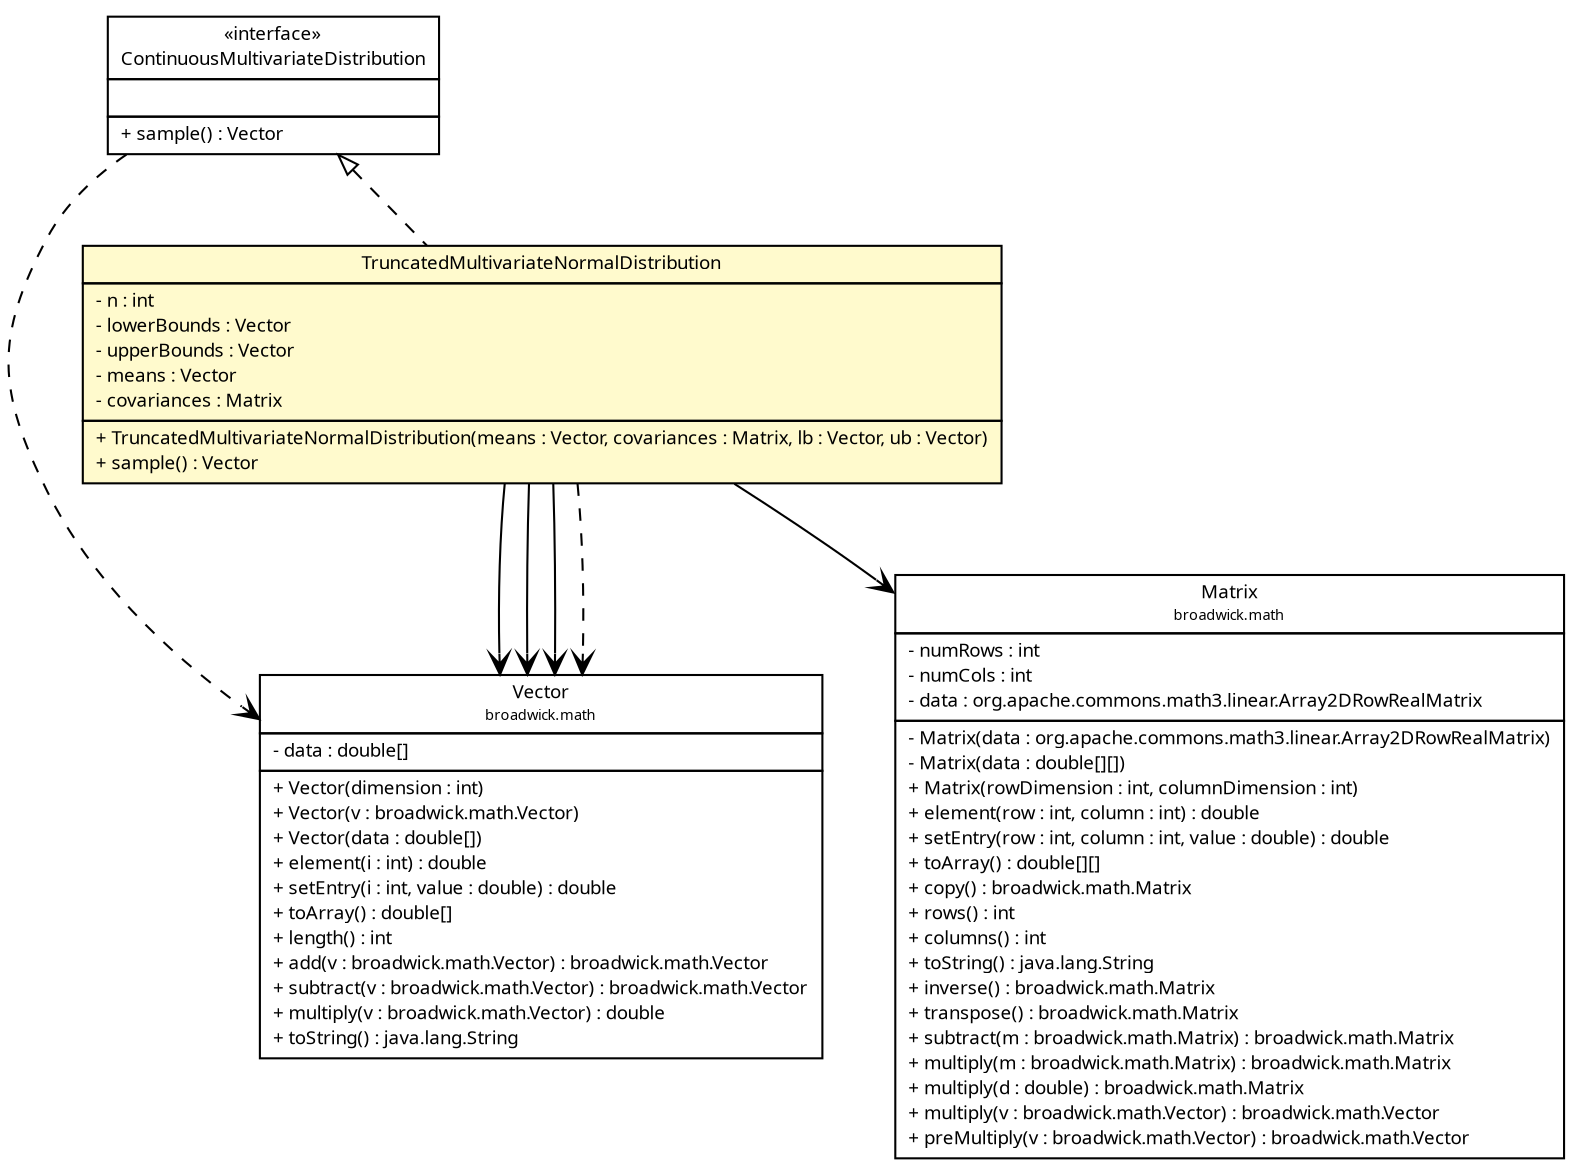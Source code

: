 #!/usr/local/bin/dot
#
# Class diagram 
# Generated by UMLGraph version R5_6 (http://www.umlgraph.org/)
#

digraph G {
	edge [fontname="Trebuchet MS",fontsize=10,labelfontname="Trebuchet MS",labelfontsize=10];
	node [fontname="Trebuchet MS",fontsize=10,shape=plaintext];
	nodesep=0.25;
	ranksep=0.5;
	// broadwick.math.Vector
	c25916 [label=<<table title="broadwick.math.Vector" border="0" cellborder="1" cellspacing="0" cellpadding="2" port="p" href="../../math/Vector.html">
		<tr><td><table border="0" cellspacing="0" cellpadding="1">
<tr><td align="center" balign="center"><font face="Trebuchet MS"> Vector </font></td></tr>
<tr><td align="center" balign="center"><font face="Trebuchet MS" point-size="7.0"> broadwick.math </font></td></tr>
		</table></td></tr>
		<tr><td><table border="0" cellspacing="0" cellpadding="1">
<tr><td align="left" balign="left"> - data : double[] </td></tr>
		</table></td></tr>
		<tr><td><table border="0" cellspacing="0" cellpadding="1">
<tr><td align="left" balign="left"> + Vector(dimension : int) </td></tr>
<tr><td align="left" balign="left"> + Vector(v : broadwick.math.Vector) </td></tr>
<tr><td align="left" balign="left"> + Vector(data : double[]) </td></tr>
<tr><td align="left" balign="left"> + element(i : int) : double </td></tr>
<tr><td align="left" balign="left"> + setEntry(i : int, value : double) : double </td></tr>
<tr><td align="left" balign="left"> + toArray() : double[] </td></tr>
<tr><td align="left" balign="left"> + length() : int </td></tr>
<tr><td align="left" balign="left"> + add(v : broadwick.math.Vector) : broadwick.math.Vector </td></tr>
<tr><td align="left" balign="left"> + subtract(v : broadwick.math.Vector) : broadwick.math.Vector </td></tr>
<tr><td align="left" balign="left"> + multiply(v : broadwick.math.Vector) : double </td></tr>
<tr><td align="left" balign="left"> + toString() : java.lang.String </td></tr>
		</table></td></tr>
		</table>>, URL="../../math/Vector.html", fontname="Trebuchet MS", fontcolor="black", fontsize=9.0];
	// broadwick.math.Matrix
	c25918 [label=<<table title="broadwick.math.Matrix" border="0" cellborder="1" cellspacing="0" cellpadding="2" port="p" href="../../math/Matrix.html">
		<tr><td><table border="0" cellspacing="0" cellpadding="1">
<tr><td align="center" balign="center"><font face="Trebuchet MS"> Matrix </font></td></tr>
<tr><td align="center" balign="center"><font face="Trebuchet MS" point-size="7.0"> broadwick.math </font></td></tr>
		</table></td></tr>
		<tr><td><table border="0" cellspacing="0" cellpadding="1">
<tr><td align="left" balign="left"> - numRows : int </td></tr>
<tr><td align="left" balign="left"> - numCols : int </td></tr>
<tr><td align="left" balign="left"> - data : org.apache.commons.math3.linear.Array2DRowRealMatrix </td></tr>
		</table></td></tr>
		<tr><td><table border="0" cellspacing="0" cellpadding="1">
<tr><td align="left" balign="left"> - Matrix(data : org.apache.commons.math3.linear.Array2DRowRealMatrix) </td></tr>
<tr><td align="left" balign="left"> - Matrix(data : double[][]) </td></tr>
<tr><td align="left" balign="left"> + Matrix(rowDimension : int, columnDimension : int) </td></tr>
<tr><td align="left" balign="left"> + element(row : int, column : int) : double </td></tr>
<tr><td align="left" balign="left"> + setEntry(row : int, column : int, value : double) : double </td></tr>
<tr><td align="left" balign="left"> + toArray() : double[][] </td></tr>
<tr><td align="left" balign="left"> + copy() : broadwick.math.Matrix </td></tr>
<tr><td align="left" balign="left"> + rows() : int </td></tr>
<tr><td align="left" balign="left"> + columns() : int </td></tr>
<tr><td align="left" balign="left"> + toString() : java.lang.String </td></tr>
<tr><td align="left" balign="left"> + inverse() : broadwick.math.Matrix </td></tr>
<tr><td align="left" balign="left"> + transpose() : broadwick.math.Matrix </td></tr>
<tr><td align="left" balign="left"> + subtract(m : broadwick.math.Matrix) : broadwick.math.Matrix </td></tr>
<tr><td align="left" balign="left"> + multiply(m : broadwick.math.Matrix) : broadwick.math.Matrix </td></tr>
<tr><td align="left" balign="left"> + multiply(d : double) : broadwick.math.Matrix </td></tr>
<tr><td align="left" balign="left"> + multiply(v : broadwick.math.Vector) : broadwick.math.Vector </td></tr>
<tr><td align="left" balign="left"> + preMultiply(v : broadwick.math.Vector) : broadwick.math.Vector </td></tr>
		</table></td></tr>
		</table>>, URL="../../math/Matrix.html", fontname="Trebuchet MS", fontcolor="black", fontsize=9.0];
	// broadwick.statistics.distributions.TruncatedMultivariateNormalDistribution
	c25953 [label=<<table title="broadwick.statistics.distributions.TruncatedMultivariateNormalDistribution" border="0" cellborder="1" cellspacing="0" cellpadding="2" port="p" bgcolor="lemonChiffon" href="./TruncatedMultivariateNormalDistribution.html">
		<tr><td><table border="0" cellspacing="0" cellpadding="1">
<tr><td align="center" balign="center"><font face="Trebuchet MS"> TruncatedMultivariateNormalDistribution </font></td></tr>
		</table></td></tr>
		<tr><td><table border="0" cellspacing="0" cellpadding="1">
<tr><td align="left" balign="left"> - n : int </td></tr>
<tr><td align="left" balign="left"> - lowerBounds : Vector </td></tr>
<tr><td align="left" balign="left"> - upperBounds : Vector </td></tr>
<tr><td align="left" balign="left"> - means : Vector </td></tr>
<tr><td align="left" balign="left"> - covariances : Matrix </td></tr>
		</table></td></tr>
		<tr><td><table border="0" cellspacing="0" cellpadding="1">
<tr><td align="left" balign="left"> + TruncatedMultivariateNormalDistribution(means : Vector, covariances : Matrix, lb : Vector, ub : Vector) </td></tr>
<tr><td align="left" balign="left"> + sample() : Vector </td></tr>
		</table></td></tr>
		</table>>, URL="./TruncatedMultivariateNormalDistribution.html", fontname="Trebuchet MS", fontcolor="black", fontsize=9.0];
	// broadwick.statistics.distributions.ContinuousMultivariateDistribution
	c25960 [label=<<table title="broadwick.statistics.distributions.ContinuousMultivariateDistribution" border="0" cellborder="1" cellspacing="0" cellpadding="2" port="p" href="./ContinuousMultivariateDistribution.html">
		<tr><td><table border="0" cellspacing="0" cellpadding="1">
<tr><td align="center" balign="center"> &#171;interface&#187; </td></tr>
<tr><td align="center" balign="center"><font face="Trebuchet MS"> ContinuousMultivariateDistribution </font></td></tr>
		</table></td></tr>
		<tr><td><table border="0" cellspacing="0" cellpadding="1">
<tr><td align="left" balign="left">  </td></tr>
		</table></td></tr>
		<tr><td><table border="0" cellspacing="0" cellpadding="1">
<tr><td align="left" balign="left"><font face="Trebuchet MS" point-size="9.0"> + sample() : Vector </font></td></tr>
		</table></td></tr>
		</table>>, URL="./ContinuousMultivariateDistribution.html", fontname="Trebuchet MS", fontcolor="black", fontsize=9.0];
	//broadwick.statistics.distributions.TruncatedMultivariateNormalDistribution implements broadwick.statistics.distributions.ContinuousMultivariateDistribution
	c25960:p -> c25953:p [dir=back,arrowtail=empty,style=dashed];
	// broadwick.statistics.distributions.TruncatedMultivariateNormalDistribution NAVASSOC broadwick.math.Vector
	c25953:p -> c25916:p [taillabel="", label="", headlabel="", fontname="Trebuchet MS", fontcolor="black", fontsize=10.0, color="black", arrowhead=open];
	// broadwick.statistics.distributions.TruncatedMultivariateNormalDistribution NAVASSOC broadwick.math.Vector
	c25953:p -> c25916:p [taillabel="", label="", headlabel="", fontname="Trebuchet MS", fontcolor="black", fontsize=10.0, color="black", arrowhead=open];
	// broadwick.statistics.distributions.TruncatedMultivariateNormalDistribution NAVASSOC broadwick.math.Vector
	c25953:p -> c25916:p [taillabel="", label="", headlabel="", fontname="Trebuchet MS", fontcolor="black", fontsize=10.0, color="black", arrowhead=open];
	// broadwick.statistics.distributions.TruncatedMultivariateNormalDistribution NAVASSOC broadwick.math.Matrix
	c25953:p -> c25918:p [taillabel="", label="", headlabel="", fontname="Trebuchet MS", fontcolor="black", fontsize=10.0, color="black", arrowhead=open];
	// broadwick.statistics.distributions.TruncatedMultivariateNormalDistribution DEPEND broadwick.math.Vector
	c25953:p -> c25916:p [taillabel="", label="", headlabel="", fontname="Trebuchet MS", fontcolor="black", fontsize=10.0, color="black", arrowhead=open, style=dashed];
	// broadwick.statistics.distributions.ContinuousMultivariateDistribution DEPEND broadwick.math.Vector
	c25960:p -> c25916:p [taillabel="", label="", headlabel="", fontname="Trebuchet MS", fontcolor="black", fontsize=10.0, color="black", arrowhead=open, style=dashed];
}

